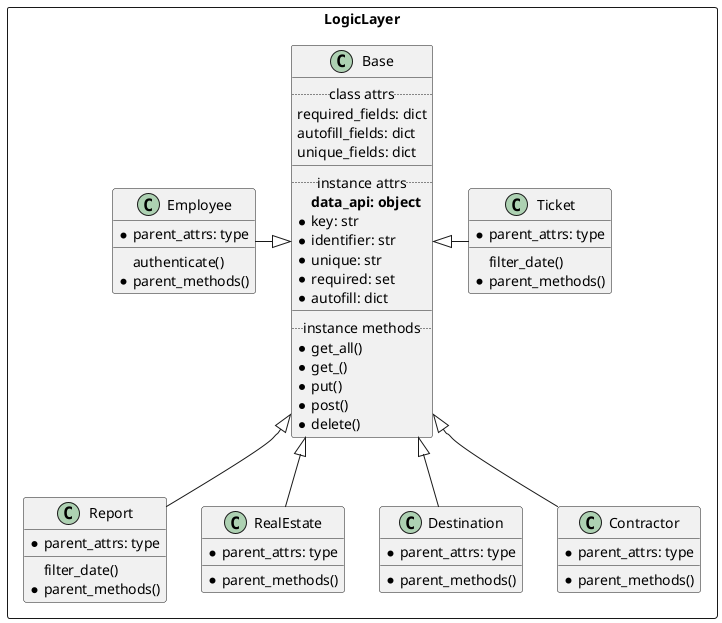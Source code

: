 @startuml LogicLayer Class Diagram

hide empty methods
hide empty members
skinparam groupInheritance 1

package LogicLayer <<Rectangle>>{
    class Base{
        ..class attrs..
        required_fields: dict
        autofill_fields: dict
        unique_fields: dict
        __
        ..instance attrs..
         **data_api: object**
        * key: str
        * identifier: str
        * unique: str
        * required: set
        * autofill: dict
        __
        ..instance methods..
        * get_all()
        * get_()
        * put()
        * post()
        * delete()
    }

    class Employee{
        * parent_attrs: type
        __
        authenticate()
        * parent_methods()
    }

    class Ticket{
        * parent_attrs: type
        __
        filter_date()
        * parent_methods()
    }

    class Report{
        * parent_attrs: type
        __
        filter_date()
        * parent_methods()
    }

    class RealEstate{
        * parent_attrs: type
        __
        * parent_methods()
    }

    class Destination{
        * parent_attrs: type
        __
        * parent_methods()
    }

    class Contractor{
        * parent_attrs: type
        __
        * parent_methods()
    }

    Base <|-left- Employee 
    Base <|-- RealEstate
    Base <|-right- Ticket 
    Base <|-- Report 
    Base <|-- Destination
    Base <|-- Contractor
}

@enduml